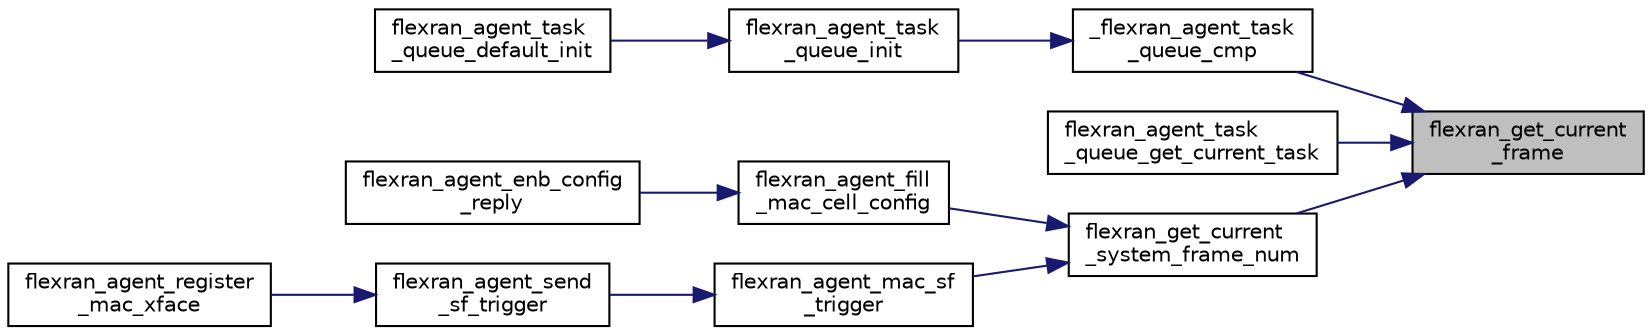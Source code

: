 digraph "flexran_get_current_frame"
{
 // LATEX_PDF_SIZE
  edge [fontname="Helvetica",fontsize="10",labelfontname="Helvetica",labelfontsize="10"];
  node [fontname="Helvetica",fontsize="10",shape=record];
  rankdir="RL";
  Node1 [label="flexran_get_current\l_frame",height=0.2,width=0.4,color="black", fillcolor="grey75", style="filled", fontcolor="black",tooltip=" "];
  Node1 -> Node2 [dir="back",color="midnightblue",fontsize="10",style="solid",fontname="Helvetica"];
  Node2 [label="_flexran_agent_task\l_queue_cmp",height=0.2,width=0.4,color="black", fillcolor="white", style="filled",URL="$flexran__agent__task__manager_8h.html#a5d35afdba4585f6a834da6a8540f9f70",tooltip=" "];
  Node2 -> Node3 [dir="back",color="midnightblue",fontsize="10",style="solid",fontname="Helvetica"];
  Node3 [label="flexran_agent_task\l_queue_init",height=0.2,width=0.4,color="black", fillcolor="white", style="filled",URL="$flexran__agent__task__manager_8h.html#a4ca5b559d25f8c64cf72c4e02f8108ed",tooltip=" "];
  Node3 -> Node4 [dir="back",color="midnightblue",fontsize="10",style="solid",fontname="Helvetica"];
  Node4 [label="flexran_agent_task\l_queue_default_init",height=0.2,width=0.4,color="black", fillcolor="white", style="filled",URL="$flexran__agent__task__manager_8h.html#a03051fb8726bb4425e0b455c414877f4",tooltip=" "];
  Node1 -> Node5 [dir="back",color="midnightblue",fontsize="10",style="solid",fontname="Helvetica"];
  Node5 [label="flexran_agent_task\l_queue_get_current_task",height=0.2,width=0.4,color="black", fillcolor="white", style="filled",URL="$flexran__agent__task__manager_8h.html#aa728cfeb87c06918ea6937a90912252e",tooltip=" "];
  Node1 -> Node6 [dir="back",color="midnightblue",fontsize="10",style="solid",fontname="Helvetica"];
  Node6 [label="flexran_get_current\l_system_frame_num",height=0.2,width=0.4,color="black", fillcolor="white", style="filled",URL="$flexran__agent__ran__api_8h.html#a2b920c885f1e9c5d837a51483a660dd1",tooltip=" "];
  Node6 -> Node7 [dir="back",color="midnightblue",fontsize="10",style="solid",fontname="Helvetica"];
  Node7 [label="flexran_agent_fill\l_mac_cell_config",height=0.2,width=0.4,color="black", fillcolor="white", style="filled",URL="$flexran__agent__mac_8h.html#a10bf47178597a68393dde22492137fce",tooltip=" "];
  Node7 -> Node8 [dir="back",color="midnightblue",fontsize="10",style="solid",fontname="Helvetica"];
  Node8 [label="flexran_agent_enb_config\l_reply",height=0.2,width=0.4,color="black", fillcolor="white", style="filled",URL="$flexran__agent__common_8h.html#a41c7617604b72bb768cc60bc69f07788",tooltip=" "];
  Node6 -> Node9 [dir="back",color="midnightblue",fontsize="10",style="solid",fontname="Helvetica"];
  Node9 [label="flexran_agent_mac_sf\l_trigger",height=0.2,width=0.4,color="black", fillcolor="white", style="filled",URL="$flexran__agent__mac_8h.html#abf33bea02050664e379852d577756a68",tooltip=" "];
  Node9 -> Node10 [dir="back",color="midnightblue",fontsize="10",style="solid",fontname="Helvetica"];
  Node10 [label="flexran_agent_send\l_sf_trigger",height=0.2,width=0.4,color="black", fillcolor="white", style="filled",URL="$flexran__agent__mac_8h.html#a593a6e1514ab634d62c99ce1ee0aba39",tooltip=" "];
  Node10 -> Node11 [dir="back",color="midnightblue",fontsize="10",style="solid",fontname="Helvetica"];
  Node11 [label="flexran_agent_register\l_mac_xface",height=0.2,width=0.4,color="black", fillcolor="white", style="filled",URL="$flexran__agent__mac_8h.html#a02c0651723d60613f89fb4aed1e53103",tooltip=" "];
}
